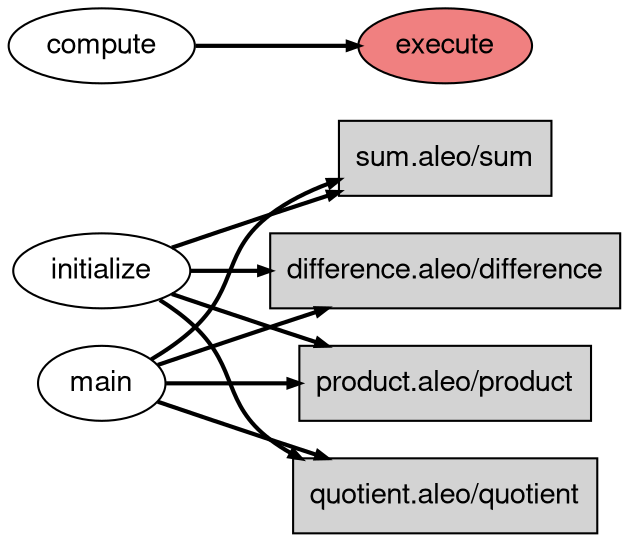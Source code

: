 // Call flow graph
digraph main {
	graph [fontname="Helvetica,Arial,sans-serif" fontsize=20 layout=dot newrank=true rankdir=LR]
	node [fontname="Helvetica,Arial,sans-serif" pencolor="#00000044" shape="rect, plaintext" style=filled]
	edge [arrowsize=0.5 fontname="Helvetica,Arial,sans-serif" labeldistance=3 labelfontcolor="#00000080" penwidth=2]
	initialize [label=initialize color="" fillcolor=white shape=oval style=solid]
	execute [label=execute color="" fillcolor=lightcoral shape=oval style=filled]
	compute [label=compute color="" fillcolor=white shape=oval style=solid]
	main [label=main color="" fillcolor=white shape=oval style=solid]
	initialize -> "product.aleo/product"
	initialize -> "quotient.aleo/quotient"
	initialize -> "sum.aleo/sum"
	initialize -> "difference.aleo/difference"
	compute -> execute
	main -> "product.aleo/product"
	main -> "quotient.aleo/quotient"
	main -> "sum.aleo/sum"
	main -> "difference.aleo/difference"
}
